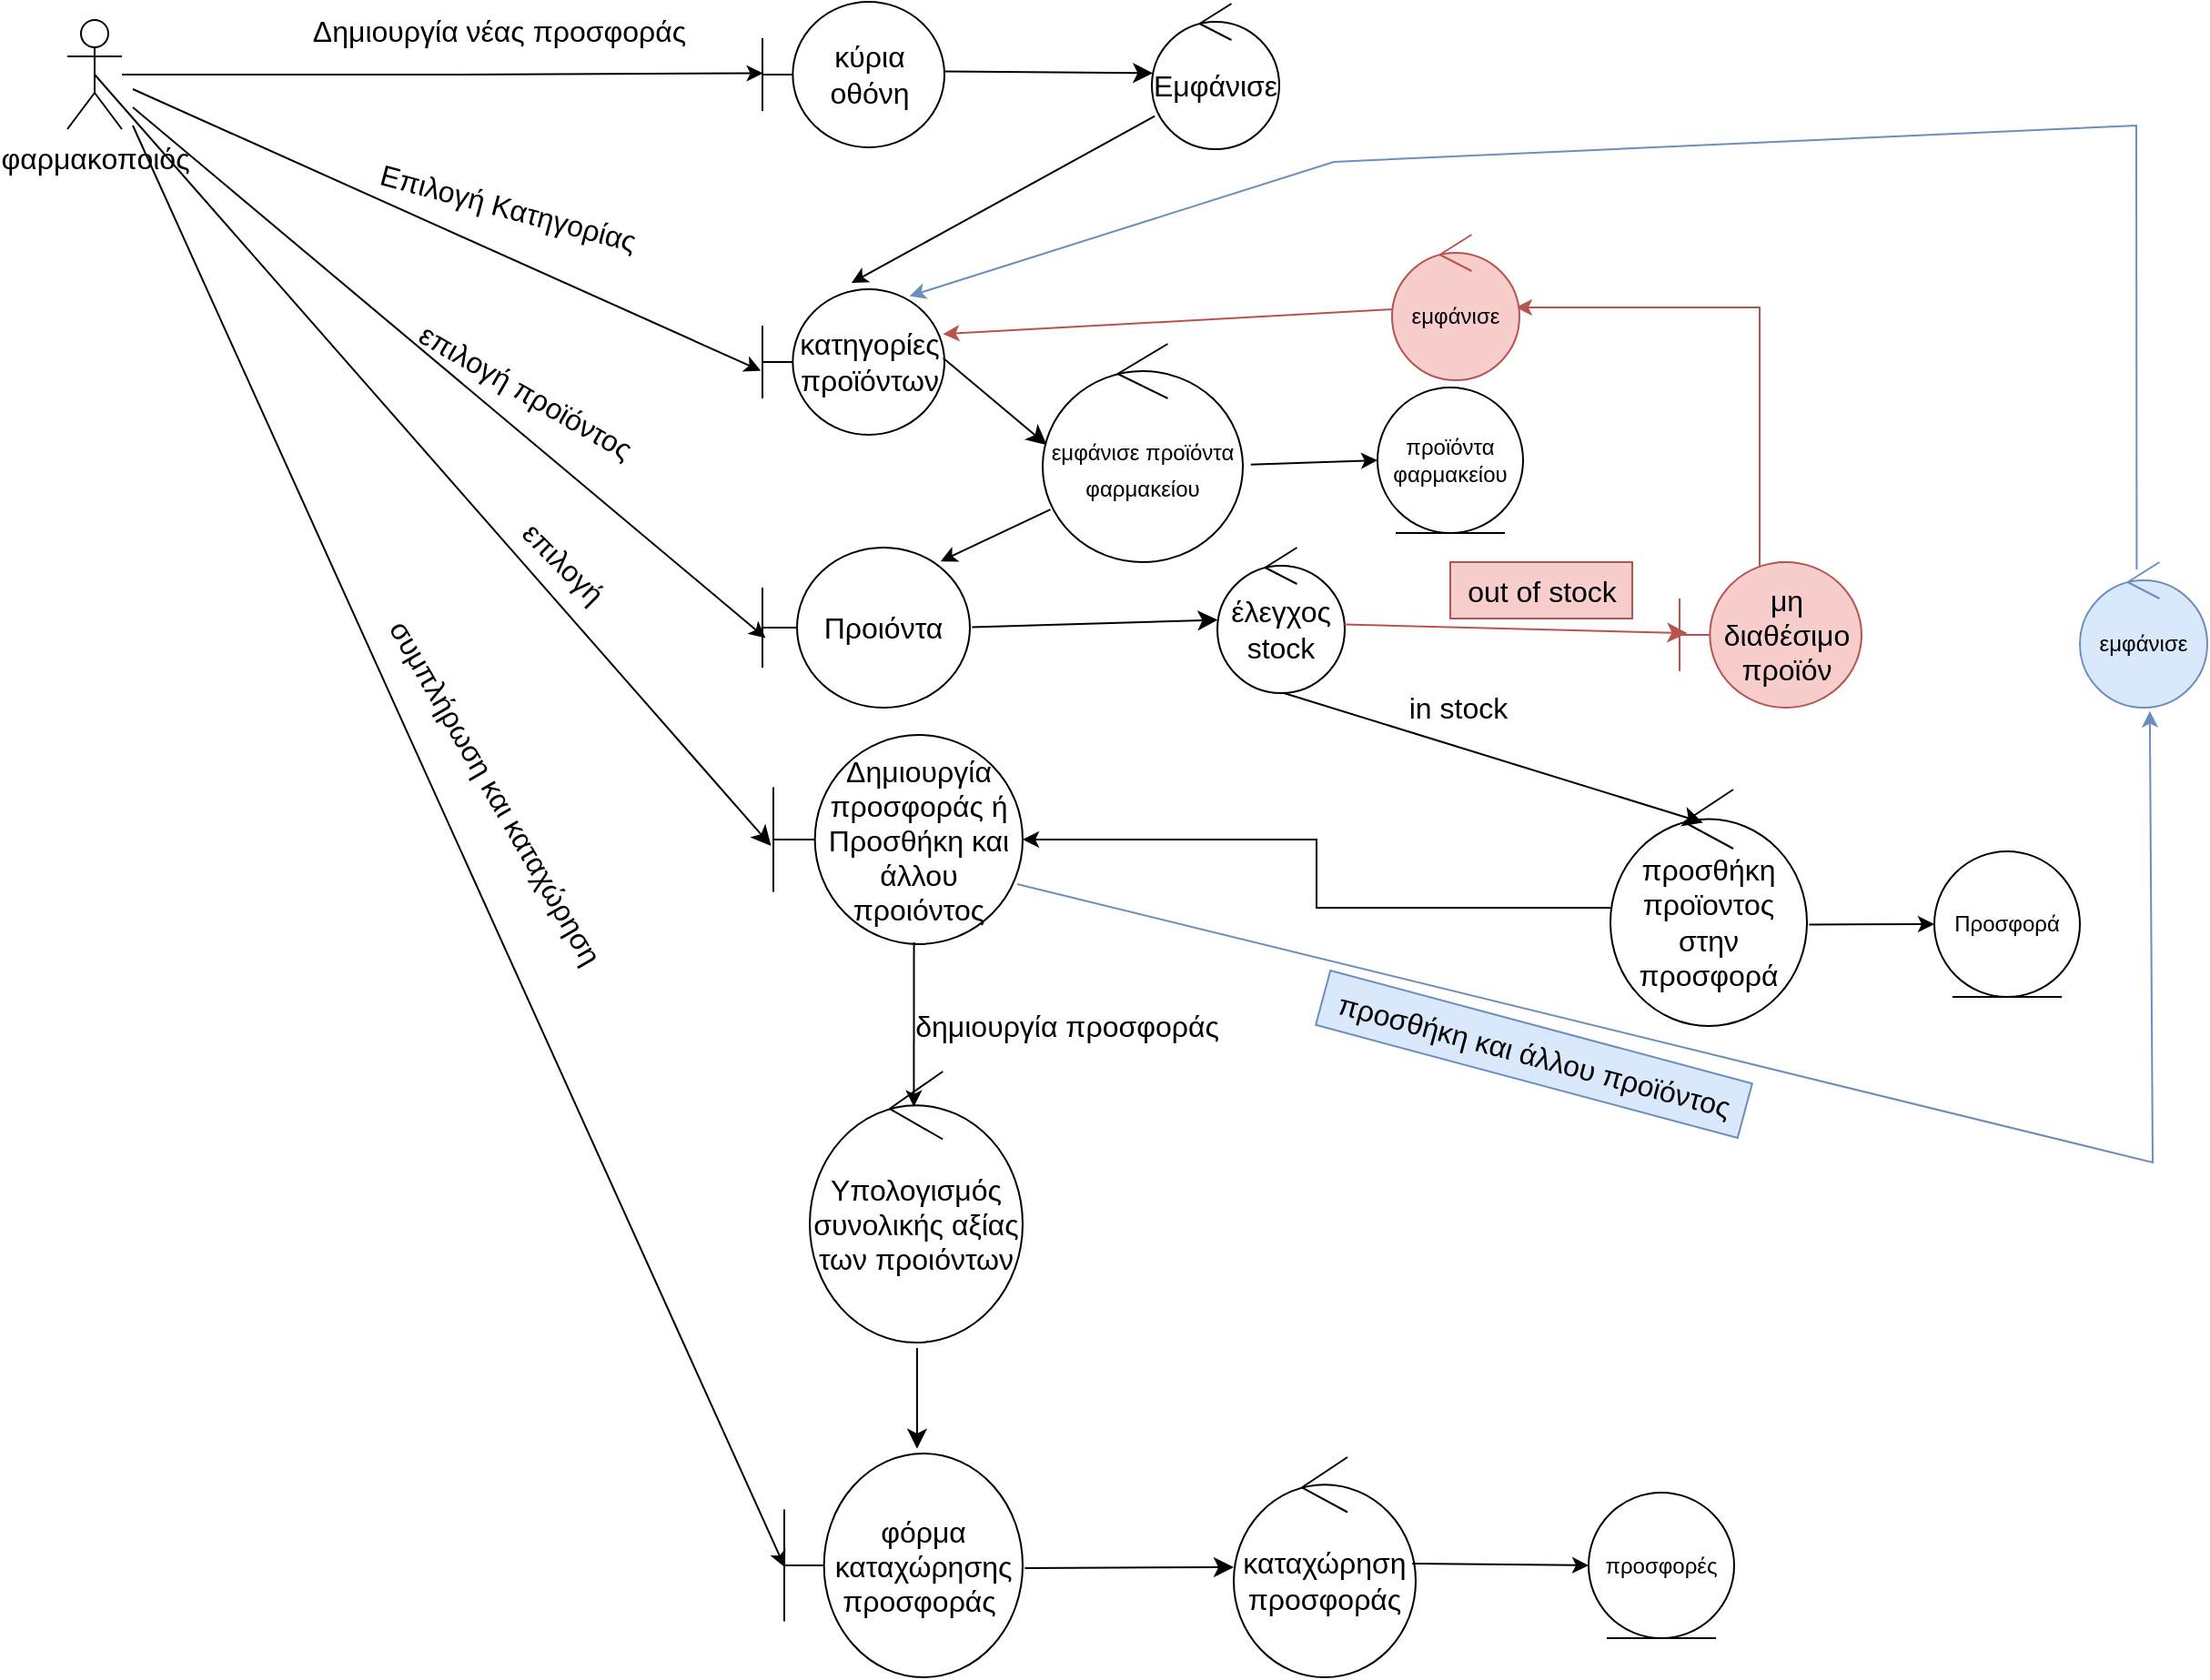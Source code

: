 <mxfile version="21.2.8" type="device">
  <diagram name="Page-1" id="AQW0QScOTGpidKISiW_X">
    <mxGraphModel dx="1436" dy="206" grid="1" gridSize="10" guides="1" tooltips="1" connect="1" arrows="1" fold="1" page="0" pageScale="1" pageWidth="850" pageHeight="1100" math="0" shadow="0">
      <root>
        <mxCell id="0" />
        <mxCell id="1" parent="0" />
        <mxCell id="PEBAgX2rUX8bZ40s61Im-2" style="edgeStyle=orthogonalEdgeStyle;rounded=0;orthogonalLoop=1;jettySize=auto;html=1;entryX=0.003;entryY=0.491;entryDx=0;entryDy=0;entryPerimeter=0;" parent="1" source="PD9g8nbdjSu6pzyZpRWR-1" target="PD9g8nbdjSu6pzyZpRWR-2" edge="1">
          <mxGeometry relative="1" as="geometry" />
        </mxCell>
        <mxCell id="PD9g8nbdjSu6pzyZpRWR-1" value="φαρμακοποιός" style="shape=umlActor;verticalLabelPosition=bottom;verticalAlign=top;html=1;fontSize=16;" parent="1" vertex="1">
          <mxGeometry x="-236" y="482" width="30" height="60" as="geometry" />
        </mxCell>
        <mxCell id="PD9g8nbdjSu6pzyZpRWR-2" value="κύρια οθόνη" style="shape=umlBoundary;whiteSpace=wrap;html=1;fontSize=16;" parent="1" vertex="1">
          <mxGeometry x="146" y="472" width="100" height="80" as="geometry" />
        </mxCell>
        <mxCell id="PD9g8nbdjSu6pzyZpRWR-4" value="Δημιουργία νέας προσφοράς" style="text;html=1;align=center;verticalAlign=middle;resizable=0;points=[];autosize=1;strokeColor=none;fillColor=none;fontSize=16;" parent="1" vertex="1">
          <mxGeometry x="-114" y="473" width="230" height="30" as="geometry" />
        </mxCell>
        <mxCell id="PD9g8nbdjSu6pzyZpRWR-5" value="Εμφάνισε" style="ellipse;shape=umlControl;whiteSpace=wrap;html=1;fontSize=16;" parent="1" vertex="1">
          <mxGeometry x="360" y="473" width="70" height="80" as="geometry" />
        </mxCell>
        <mxCell id="PD9g8nbdjSu6pzyZpRWR-6" value="" style="endArrow=classic;html=1;rounded=0;fontSize=12;startSize=8;endSize=8;curved=1;exitX=1.002;exitY=0.478;exitDx=0;exitDy=0;exitPerimeter=0;entryX=0.009;entryY=0.478;entryDx=0;entryDy=0;entryPerimeter=0;" parent="1" source="PD9g8nbdjSu6pzyZpRWR-2" target="PD9g8nbdjSu6pzyZpRWR-5" edge="1">
          <mxGeometry width="50" height="50" relative="1" as="geometry">
            <mxPoint x="272" y="713" as="sourcePoint" />
            <mxPoint x="322" y="663" as="targetPoint" />
          </mxGeometry>
        </mxCell>
        <mxCell id="PD9g8nbdjSu6pzyZpRWR-7" value="κατηγορίες προϊόντων" style="shape=umlBoundary;whiteSpace=wrap;html=1;fontSize=16;" parent="1" vertex="1">
          <mxGeometry x="146" y="630" width="100" height="80" as="geometry" />
        </mxCell>
        <mxCell id="PD9g8nbdjSu6pzyZpRWR-10" value="Επιλογή Κατηγορίας" style="text;html=1;align=center;verticalAlign=middle;resizable=0;points=[];autosize=1;strokeColor=none;fillColor=none;fontSize=16;rotation=15;" parent="1" vertex="1">
          <mxGeometry x="-79" y="570" width="170" height="30" as="geometry" />
        </mxCell>
        <mxCell id="PD9g8nbdjSu6pzyZpRWR-11" value="&lt;font style=&quot;font-size: 12px;&quot;&gt;εμφάνισε&amp;nbsp;προϊόντα&lt;br style=&quot;border-color: var(--border-color);&quot;&gt;φαρμακείου&lt;/font&gt;" style="ellipse;shape=umlControl;whiteSpace=wrap;html=1;fontSize=16;" parent="1" vertex="1">
          <mxGeometry x="300" y="660" width="110" height="120" as="geometry" />
        </mxCell>
        <mxCell id="PD9g8nbdjSu6pzyZpRWR-12" value="" style="endArrow=classic;html=1;rounded=0;fontSize=12;startSize=8;endSize=8;curved=1;exitX=0.994;exitY=0.473;exitDx=0;exitDy=0;exitPerimeter=0;entryX=0.02;entryY=0.463;entryDx=0;entryDy=0;entryPerimeter=0;" parent="1" source="PD9g8nbdjSu6pzyZpRWR-7" target="PD9g8nbdjSu6pzyZpRWR-11" edge="1">
          <mxGeometry width="50" height="50" relative="1" as="geometry">
            <mxPoint x="392" y="713" as="sourcePoint" />
            <mxPoint x="442" y="663" as="targetPoint" />
          </mxGeometry>
        </mxCell>
        <mxCell id="PD9g8nbdjSu6pzyZpRWR-14" value="Προιόντα" style="shape=umlBoundary;whiteSpace=wrap;html=1;fontSize=16;" parent="1" vertex="1">
          <mxGeometry x="146" y="772" width="114" height="88" as="geometry" />
        </mxCell>
        <mxCell id="PD9g8nbdjSu6pzyZpRWR-17" value="επιλογή προϊόντος" style="text;html=1;align=center;verticalAlign=middle;resizable=0;points=[];autosize=1;strokeColor=none;fillColor=none;fontSize=16;rotation=30;" parent="1" vertex="1">
          <mxGeometry x="-59" y="670" width="150" height="31" as="geometry" />
        </mxCell>
        <mxCell id="PD9g8nbdjSu6pzyZpRWR-18" value="έλεγχος stock" style="ellipse;shape=umlControl;whiteSpace=wrap;html=1;fontSize=16;" parent="1" vertex="1">
          <mxGeometry x="396" y="772" width="70" height="80" as="geometry" />
        </mxCell>
        <mxCell id="PD9g8nbdjSu6pzyZpRWR-19" value="Δημιουργία προσφοράς ή Προσθήκη και άλλου προιόντος" style="shape=umlBoundary;whiteSpace=wrap;html=1;fontSize=16;" parent="1" vertex="1">
          <mxGeometry x="152" y="875" width="137" height="115" as="geometry" />
        </mxCell>
        <mxCell id="PD9g8nbdjSu6pzyZpRWR-20" value="" style="endArrow=classic;html=1;rounded=0;fontSize=12;startSize=8;endSize=8;curved=1;exitX=1.01;exitY=0.497;exitDx=0;exitDy=0;exitPerimeter=0;entryX=0.003;entryY=0.497;entryDx=0;entryDy=0;entryPerimeter=0;" parent="1" source="PD9g8nbdjSu6pzyZpRWR-14" target="PD9g8nbdjSu6pzyZpRWR-18" edge="1">
          <mxGeometry width="50" height="50" relative="1" as="geometry">
            <mxPoint x="458" y="1132" as="sourcePoint" />
            <mxPoint x="508" y="1082" as="targetPoint" />
          </mxGeometry>
        </mxCell>
        <mxCell id="FKHPkvyw20zkajTgQssY-1" style="edgeStyle=orthogonalEdgeStyle;rounded=0;orthogonalLoop=1;jettySize=auto;html=1;" parent="1" source="PD9g8nbdjSu6pzyZpRWR-21" target="PD9g8nbdjSu6pzyZpRWR-19" edge="1">
          <mxGeometry relative="1" as="geometry" />
        </mxCell>
        <mxCell id="PD9g8nbdjSu6pzyZpRWR-21" value="προσθήκη προϊοντος στην προσφορά" style="ellipse;shape=umlControl;whiteSpace=wrap;html=1;fontSize=16;" parent="1" vertex="1">
          <mxGeometry x="612" y="905" width="108" height="130" as="geometry" />
        </mxCell>
        <mxCell id="PD9g8nbdjSu6pzyZpRWR-22" value="" style="endArrow=classic;html=1;rounded=0;fontSize=12;startSize=8;endSize=8;curved=1;exitX=0.517;exitY=0.998;exitDx=0;exitDy=0;exitPerimeter=0;entryX=0.471;entryY=0.14;entryDx=0;entryDy=0;entryPerimeter=0;" parent="1" source="PD9g8nbdjSu6pzyZpRWR-18" target="PD9g8nbdjSu6pzyZpRWR-21" edge="1">
          <mxGeometry width="50" height="50" relative="1" as="geometry">
            <mxPoint x="458" y="1013" as="sourcePoint" />
            <mxPoint x="508" y="963" as="targetPoint" />
          </mxGeometry>
        </mxCell>
        <mxCell id="PD9g8nbdjSu6pzyZpRWR-23" value="in stock" style="text;html=1;align=center;verticalAlign=middle;resizable=0;points=[];autosize=1;strokeColor=none;fillColor=none;fontSize=16;" parent="1" vertex="1">
          <mxGeometry x="492" y="844" width="72" height="31" as="geometry" />
        </mxCell>
        <mxCell id="PD9g8nbdjSu6pzyZpRWR-27" value="" style="endArrow=classic;html=1;rounded=0;fontSize=12;startSize=8;endSize=8;curved=1;exitX=0.5;exitY=0.5;exitDx=0;exitDy=0;exitPerimeter=0;entryX=-0.009;entryY=0.53;entryDx=0;entryDy=0;entryPerimeter=0;" parent="1" source="PD9g8nbdjSu6pzyZpRWR-1" target="PD9g8nbdjSu6pzyZpRWR-19" edge="1">
          <mxGeometry width="50" height="50" relative="1" as="geometry">
            <mxPoint x="57" y="813" as="sourcePoint" />
            <mxPoint x="107" y="763" as="targetPoint" />
          </mxGeometry>
        </mxCell>
        <mxCell id="PD9g8nbdjSu6pzyZpRWR-28" value="επιλογή" style="text;html=1;align=center;verticalAlign=middle;resizable=0;points=[];autosize=1;strokeColor=none;fillColor=none;fontSize=16;rotation=45;" parent="1" vertex="1">
          <mxGeometry y="764" width="73" height="31" as="geometry" />
        </mxCell>
        <mxCell id="PD9g8nbdjSu6pzyZpRWR-29" value="δημιουργία προσφοράς" style="text;html=1;align=center;verticalAlign=middle;resizable=0;points=[];autosize=1;strokeColor=none;fillColor=none;fontSize=16;" parent="1" vertex="1">
          <mxGeometry x="220" y="1019" width="185" height="31" as="geometry" />
        </mxCell>
        <mxCell id="PD9g8nbdjSu6pzyZpRWR-30" value="Υπολογισμός συνολικής αξίας των προιόντων" style="ellipse;shape=umlControl;whiteSpace=wrap;html=1;fontSize=16;" parent="1" vertex="1">
          <mxGeometry x="172" y="1060" width="117" height="149" as="geometry" />
        </mxCell>
        <mxCell id="PD9g8nbdjSu6pzyZpRWR-32" value="φόρμα καταχώρησης προσφοράς&amp;nbsp;" style="shape=umlBoundary;whiteSpace=wrap;html=1;fontSize=16;" parent="1" vertex="1">
          <mxGeometry x="158" y="1270" width="131" height="123" as="geometry" />
        </mxCell>
        <mxCell id="PD9g8nbdjSu6pzyZpRWR-34" value="συμπλήρωση και καταχώρηση" style="text;html=1;align=center;verticalAlign=middle;resizable=0;points=[];autosize=1;strokeColor=none;fillColor=none;fontSize=16;rotation=60;" parent="1" vertex="1">
          <mxGeometry x="-117" y="890" width="233" height="31" as="geometry" />
        </mxCell>
        <mxCell id="PD9g8nbdjSu6pzyZpRWR-35" value="καταχώρηση προσφοράς" style="ellipse;shape=umlControl;whiteSpace=wrap;html=1;fontSize=16;" parent="1" vertex="1">
          <mxGeometry x="405" y="1272" width="100" height="121" as="geometry" />
        </mxCell>
        <mxCell id="PD9g8nbdjSu6pzyZpRWR-36" value="" style="endArrow=classic;html=1;rounded=0;fontSize=12;startSize=8;endSize=8;curved=1;exitX=0.504;exitY=1.02;exitDx=0;exitDy=0;exitPerimeter=0;entryX=0.557;entryY=-0.021;entryDx=0;entryDy=0;entryPerimeter=0;" parent="1" source="PD9g8nbdjSu6pzyZpRWR-30" target="PD9g8nbdjSu6pzyZpRWR-32" edge="1">
          <mxGeometry width="50" height="50" relative="1" as="geometry">
            <mxPoint x="382" y="1503" as="sourcePoint" />
            <mxPoint x="432" y="1453" as="targetPoint" />
          </mxGeometry>
        </mxCell>
        <mxCell id="PD9g8nbdjSu6pzyZpRWR-37" value="" style="endArrow=classic;html=1;rounded=0;fontSize=12;startSize=8;endSize=8;curved=1;exitX=1.009;exitY=0.512;exitDx=0;exitDy=0;exitPerimeter=0;" parent="1" source="PD9g8nbdjSu6pzyZpRWR-32" target="PD9g8nbdjSu6pzyZpRWR-35" edge="1">
          <mxGeometry width="50" height="50" relative="1" as="geometry">
            <mxPoint x="382" y="1503" as="sourcePoint" />
            <mxPoint x="432" y="1453" as="targetPoint" />
          </mxGeometry>
        </mxCell>
        <mxCell id="PD9g8nbdjSu6pzyZpRWR-39" value="μη διαθέσιμο προϊόν" style="shape=umlBoundary;whiteSpace=wrap;html=1;fontSize=16;fillColor=#f8cecc;strokeColor=#b85450;" parent="1" vertex="1">
          <mxGeometry x="650" y="780" width="100" height="80" as="geometry" />
        </mxCell>
        <mxCell id="PD9g8nbdjSu6pzyZpRWR-40" value="" style="endArrow=classic;html=1;rounded=0;fontSize=12;startSize=8;endSize=8;curved=1;exitX=0.997;exitY=0.528;exitDx=0;exitDy=0;exitPerimeter=0;entryX=0.042;entryY=0.488;entryDx=0;entryDy=0;entryPerimeter=0;fillColor=#f8cecc;strokeColor=#b85450;" parent="1" source="PD9g8nbdjSu6pzyZpRWR-18" target="PD9g8nbdjSu6pzyZpRWR-39" edge="1">
          <mxGeometry width="50" height="50" relative="1" as="geometry">
            <mxPoint x="609" y="794" as="sourcePoint" />
            <mxPoint x="659" y="744" as="targetPoint" />
          </mxGeometry>
        </mxCell>
        <mxCell id="PD9g8nbdjSu6pzyZpRWR-41" value="out of stock" style="text;html=1;align=center;verticalAlign=middle;resizable=0;points=[];autosize=1;strokeColor=#b85450;fillColor=#f8cecc;fontSize=16;" parent="1" vertex="1">
          <mxGeometry x="524" y="780" width="100" height="31" as="geometry" />
        </mxCell>
        <mxCell id="PD9g8nbdjSu6pzyZpRWR-44" value="προσθήκη και άλλου προϊόντος" style="text;html=1;align=center;verticalAlign=middle;resizable=0;points=[];autosize=1;strokeColor=#6c8ebf;fillColor=#dae8fc;fontSize=16;rotation=15;" parent="1" vertex="1">
          <mxGeometry x="450" y="1035" width="240" height="31" as="geometry" />
        </mxCell>
        <mxCell id="PEBAgX2rUX8bZ40s61Im-3" value="" style="endArrow=classic;html=1;rounded=0;entryX=-0.009;entryY=0.56;entryDx=0;entryDy=0;entryPerimeter=0;" parent="1" target="PD9g8nbdjSu6pzyZpRWR-7" edge="1">
          <mxGeometry width="50" height="50" relative="1" as="geometry">
            <mxPoint x="-200" y="520" as="sourcePoint" />
            <mxPoint x="630" y="690" as="targetPoint" />
          </mxGeometry>
        </mxCell>
        <mxCell id="PEBAgX2rUX8bZ40s61Im-5" value="" style="endArrow=classic;html=1;rounded=0;entryX=0.489;entryY=-0.043;entryDx=0;entryDy=0;entryPerimeter=0;exitX=0.023;exitY=0.773;exitDx=0;exitDy=0;exitPerimeter=0;" parent="1" source="PD9g8nbdjSu6pzyZpRWR-5" target="PD9g8nbdjSu6pzyZpRWR-7" edge="1">
          <mxGeometry width="50" height="50" relative="1" as="geometry">
            <mxPoint x="580" y="740" as="sourcePoint" />
            <mxPoint x="630" y="690" as="targetPoint" />
          </mxGeometry>
        </mxCell>
        <mxCell id="PEBAgX2rUX8bZ40s61Im-7" value="" style="endArrow=classic;html=1;rounded=0;entryX=0.015;entryY=0.565;entryDx=0;entryDy=0;entryPerimeter=0;" parent="1" target="PD9g8nbdjSu6pzyZpRWR-14" edge="1">
          <mxGeometry width="50" height="50" relative="1" as="geometry">
            <mxPoint x="-200" y="530" as="sourcePoint" />
            <mxPoint x="630" y="690" as="targetPoint" />
          </mxGeometry>
        </mxCell>
        <mxCell id="PEBAgX2rUX8bZ40s61Im-8" value="" style="endArrow=classic;html=1;rounded=0;entryX=0.859;entryY=0.086;entryDx=0;entryDy=0;entryPerimeter=0;exitX=0.039;exitY=0.759;exitDx=0;exitDy=0;exitPerimeter=0;" parent="1" source="PD9g8nbdjSu6pzyZpRWR-11" target="PD9g8nbdjSu6pzyZpRWR-14" edge="1">
          <mxGeometry width="50" height="50" relative="1" as="geometry">
            <mxPoint x="580" y="910" as="sourcePoint" />
            <mxPoint x="630" y="860" as="targetPoint" />
          </mxGeometry>
        </mxCell>
        <mxCell id="PEBAgX2rUX8bZ40s61Im-11" value="" style="endArrow=classic;html=1;rounded=0;entryX=0.002;entryY=0.508;entryDx=0;entryDy=0;entryPerimeter=0;" parent="1" target="PD9g8nbdjSu6pzyZpRWR-32" edge="1">
          <mxGeometry width="50" height="50" relative="1" as="geometry">
            <mxPoint x="-200" y="540" as="sourcePoint" />
            <mxPoint x="630" y="970" as="targetPoint" />
          </mxGeometry>
        </mxCell>
        <mxCell id="ZdTPiPlx68CPpo10hIDn-4" value="" style="endArrow=classic;html=1;rounded=0;exitX=0.44;exitY=0.035;exitDx=0;exitDy=0;exitPerimeter=0;fillColor=#f8cecc;strokeColor=#b85450;entryX=0.971;entryY=0.5;entryDx=0;entryDy=0;entryPerimeter=0;" parent="1" source="PD9g8nbdjSu6pzyZpRWR-39" target="ZdTPiPlx68CPpo10hIDn-5" edge="1">
          <mxGeometry width="50" height="50" relative="1" as="geometry">
            <mxPoint x="550" y="860" as="sourcePoint" />
            <mxPoint x="570" y="640" as="targetPoint" />
            <Array as="points">
              <mxPoint x="694" y="640" />
            </Array>
          </mxGeometry>
        </mxCell>
        <mxCell id="ZdTPiPlx68CPpo10hIDn-5" value="εμφάνισε" style="ellipse;shape=umlControl;whiteSpace=wrap;html=1;fillColor=#f8cecc;strokeColor=#b85450;" parent="1" vertex="1">
          <mxGeometry x="492" y="600" width="70" height="80" as="geometry" />
        </mxCell>
        <mxCell id="ZdTPiPlx68CPpo10hIDn-6" value="" style="endArrow=classic;html=1;rounded=0;entryX=0.992;entryY=0.308;entryDx=0;entryDy=0;entryPerimeter=0;exitX=0.006;exitY=0.513;exitDx=0;exitDy=0;exitPerimeter=0;fillColor=#f8cecc;strokeColor=#b85450;" parent="1" source="ZdTPiPlx68CPpo10hIDn-5" target="PD9g8nbdjSu6pzyZpRWR-7" edge="1">
          <mxGeometry width="50" height="50" relative="1" as="geometry">
            <mxPoint x="400" y="770" as="sourcePoint" />
            <mxPoint x="450" y="720" as="targetPoint" />
          </mxGeometry>
        </mxCell>
        <mxCell id="ZdTPiPlx68CPpo10hIDn-7" value="προσφορές" style="ellipse;shape=umlEntity;whiteSpace=wrap;html=1;" parent="1" vertex="1">
          <mxGeometry x="600" y="1291.5" width="80" height="80" as="geometry" />
        </mxCell>
        <mxCell id="ZdTPiPlx68CPpo10hIDn-8" value="" style="endArrow=classic;html=1;rounded=0;entryX=0;entryY=0.5;entryDx=0;entryDy=0;exitX=0.981;exitY=0.483;exitDx=0;exitDy=0;exitPerimeter=0;" parent="1" source="PD9g8nbdjSu6pzyZpRWR-35" target="ZdTPiPlx68CPpo10hIDn-7" edge="1">
          <mxGeometry width="50" height="50" relative="1" as="geometry">
            <mxPoint x="400" y="1170" as="sourcePoint" />
            <mxPoint x="450" y="1120" as="targetPoint" />
          </mxGeometry>
        </mxCell>
        <mxCell id="ZdTPiPlx68CPpo10hIDn-9" value="προϊόντα&lt;br&gt;φαρμακείου" style="ellipse;shape=umlEntity;whiteSpace=wrap;html=1;" parent="1" vertex="1">
          <mxGeometry x="484" y="684" width="80" height="80" as="geometry" />
        </mxCell>
        <mxCell id="ZdTPiPlx68CPpo10hIDn-10" value="" style="endArrow=classic;html=1;rounded=0;entryX=0;entryY=0.5;entryDx=0;entryDy=0;exitX=1.04;exitY=0.553;exitDx=0;exitDy=0;exitPerimeter=0;" parent="1" source="PD9g8nbdjSu6pzyZpRWR-11" target="ZdTPiPlx68CPpo10hIDn-9" edge="1">
          <mxGeometry width="50" height="50" relative="1" as="geometry">
            <mxPoint x="400" y="870" as="sourcePoint" />
            <mxPoint x="450" y="820" as="targetPoint" />
          </mxGeometry>
        </mxCell>
        <mxCell id="ZdTPiPlx68CPpo10hIDn-11" value="" style="endArrow=classic;html=1;rounded=0;exitX=0.564;exitY=0.991;exitDx=0;exitDy=0;exitPerimeter=0;entryX=0.489;entryY=0.13;entryDx=0;entryDy=0;entryPerimeter=0;" parent="1" source="PD9g8nbdjSu6pzyZpRWR-19" target="PD9g8nbdjSu6pzyZpRWR-30" edge="1">
          <mxGeometry width="50" height="50" relative="1" as="geometry">
            <mxPoint x="400" y="1170" as="sourcePoint" />
            <mxPoint x="450" y="1120" as="targetPoint" />
          </mxGeometry>
        </mxCell>
        <mxCell id="ZdTPiPlx68CPpo10hIDn-12" value="εμφάνισε" style="ellipse;shape=umlControl;whiteSpace=wrap;html=1;fillColor=#dae8fc;strokeColor=#6c8ebf;" parent="1" vertex="1">
          <mxGeometry x="870" y="780" width="70" height="80" as="geometry" />
        </mxCell>
        <mxCell id="ZdTPiPlx68CPpo10hIDn-13" value="" style="endArrow=classic;html=1;rounded=0;exitX=0.978;exitY=0.713;exitDx=0;exitDy=0;exitPerimeter=0;entryX=0.549;entryY=1.023;entryDx=0;entryDy=0;entryPerimeter=0;fillColor=#dae8fc;strokeColor=#6c8ebf;" parent="1" source="PD9g8nbdjSu6pzyZpRWR-19" target="ZdTPiPlx68CPpo10hIDn-12" edge="1">
          <mxGeometry width="50" height="50" relative="1" as="geometry">
            <mxPoint x="400" y="970" as="sourcePoint" />
            <mxPoint x="450" y="920" as="targetPoint" />
            <Array as="points">
              <mxPoint x="910" y="1110" />
            </Array>
          </mxGeometry>
        </mxCell>
        <mxCell id="ZdTPiPlx68CPpo10hIDn-14" value="" style="endArrow=classic;html=1;rounded=0;exitX=0.446;exitY=0.052;exitDx=0;exitDy=0;exitPerimeter=0;entryX=0.808;entryY=0.047;entryDx=0;entryDy=0;entryPerimeter=0;fillColor=#dae8fc;strokeColor=#6c8ebf;" parent="1" source="ZdTPiPlx68CPpo10hIDn-12" target="PD9g8nbdjSu6pzyZpRWR-7" edge="1">
          <mxGeometry width="50" height="50" relative="1" as="geometry">
            <mxPoint x="400" y="670" as="sourcePoint" />
            <mxPoint x="450" y="620" as="targetPoint" />
            <Array as="points">
              <mxPoint x="901" y="540" />
              <mxPoint x="460" y="560" />
            </Array>
          </mxGeometry>
        </mxCell>
        <mxCell id="rHsz7z1MiGIM0_5qRwke-1" value="Προσφορά" style="ellipse;shape=umlEntity;whiteSpace=wrap;html=1;" parent="1" vertex="1">
          <mxGeometry x="790" y="939" width="80" height="80" as="geometry" />
        </mxCell>
        <mxCell id="rHsz7z1MiGIM0_5qRwke-2" value="" style="endArrow=classic;html=1;rounded=0;entryX=0;entryY=0.5;entryDx=0;entryDy=0;exitX=1.011;exitY=0.571;exitDx=0;exitDy=0;exitPerimeter=0;" parent="1" source="PD9g8nbdjSu6pzyZpRWR-21" target="rHsz7z1MiGIM0_5qRwke-1" edge="1">
          <mxGeometry width="50" height="50" relative="1" as="geometry">
            <mxPoint x="700" y="790" as="sourcePoint" />
            <mxPoint x="750" y="740" as="targetPoint" />
          </mxGeometry>
        </mxCell>
      </root>
    </mxGraphModel>
  </diagram>
</mxfile>
